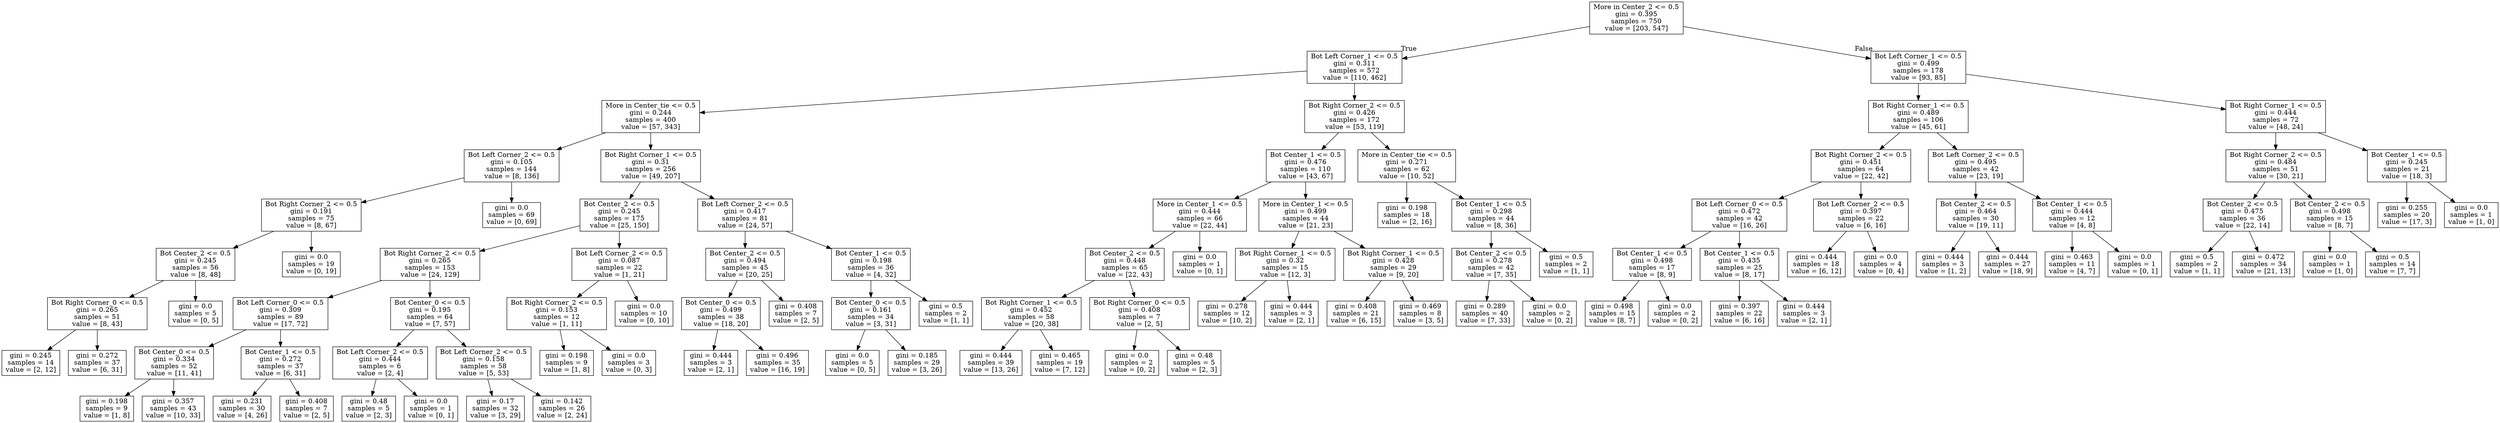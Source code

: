 digraph Tree {
node [shape=box] ;
0 [label="More in Center_2 <= 0.5\ngini = 0.395\nsamples = 750\nvalue = [203, 547]"] ;
1 [label="Bot Left Corner_1 <= 0.5\ngini = 0.311\nsamples = 572\nvalue = [110, 462]"] ;
0 -> 1 [labeldistance=2.5, labelangle=45, headlabel="True"] ;
2 [label="More in Center_tie <= 0.5\ngini = 0.244\nsamples = 400\nvalue = [57, 343]"] ;
1 -> 2 ;
3 [label="Bot Left Corner_2 <= 0.5\ngini = 0.105\nsamples = 144\nvalue = [8, 136]"] ;
2 -> 3 ;
4 [label="Bot Right Corner_2 <= 0.5\ngini = 0.191\nsamples = 75\nvalue = [8, 67]"] ;
3 -> 4 ;
5 [label="Bot Center_2 <= 0.5\ngini = 0.245\nsamples = 56\nvalue = [8, 48]"] ;
4 -> 5 ;
6 [label="Bot Right Corner_0 <= 0.5\ngini = 0.265\nsamples = 51\nvalue = [8, 43]"] ;
5 -> 6 ;
7 [label="gini = 0.245\nsamples = 14\nvalue = [2, 12]"] ;
6 -> 7 ;
8 [label="gini = 0.272\nsamples = 37\nvalue = [6, 31]"] ;
6 -> 8 ;
9 [label="gini = 0.0\nsamples = 5\nvalue = [0, 5]"] ;
5 -> 9 ;
10 [label="gini = 0.0\nsamples = 19\nvalue = [0, 19]"] ;
4 -> 10 ;
11 [label="gini = 0.0\nsamples = 69\nvalue = [0, 69]"] ;
3 -> 11 ;
12 [label="Bot Right Corner_1 <= 0.5\ngini = 0.31\nsamples = 256\nvalue = [49, 207]"] ;
2 -> 12 ;
13 [label="Bot Center_2 <= 0.5\ngini = 0.245\nsamples = 175\nvalue = [25, 150]"] ;
12 -> 13 ;
14 [label="Bot Right Corner_2 <= 0.5\ngini = 0.265\nsamples = 153\nvalue = [24, 129]"] ;
13 -> 14 ;
15 [label="Bot Left Corner_0 <= 0.5\ngini = 0.309\nsamples = 89\nvalue = [17, 72]"] ;
14 -> 15 ;
16 [label="Bot Center_0 <= 0.5\ngini = 0.334\nsamples = 52\nvalue = [11, 41]"] ;
15 -> 16 ;
17 [label="gini = 0.198\nsamples = 9\nvalue = [1, 8]"] ;
16 -> 17 ;
18 [label="gini = 0.357\nsamples = 43\nvalue = [10, 33]"] ;
16 -> 18 ;
19 [label="Bot Center_1 <= 0.5\ngini = 0.272\nsamples = 37\nvalue = [6, 31]"] ;
15 -> 19 ;
20 [label="gini = 0.231\nsamples = 30\nvalue = [4, 26]"] ;
19 -> 20 ;
21 [label="gini = 0.408\nsamples = 7\nvalue = [2, 5]"] ;
19 -> 21 ;
22 [label="Bot Center_0 <= 0.5\ngini = 0.195\nsamples = 64\nvalue = [7, 57]"] ;
14 -> 22 ;
23 [label="Bot Left Corner_2 <= 0.5\ngini = 0.444\nsamples = 6\nvalue = [2, 4]"] ;
22 -> 23 ;
24 [label="gini = 0.48\nsamples = 5\nvalue = [2, 3]"] ;
23 -> 24 ;
25 [label="gini = 0.0\nsamples = 1\nvalue = [0, 1]"] ;
23 -> 25 ;
26 [label="Bot Left Corner_2 <= 0.5\ngini = 0.158\nsamples = 58\nvalue = [5, 53]"] ;
22 -> 26 ;
27 [label="gini = 0.17\nsamples = 32\nvalue = [3, 29]"] ;
26 -> 27 ;
28 [label="gini = 0.142\nsamples = 26\nvalue = [2, 24]"] ;
26 -> 28 ;
29 [label="Bot Left Corner_2 <= 0.5\ngini = 0.087\nsamples = 22\nvalue = [1, 21]"] ;
13 -> 29 ;
30 [label="Bot Right Corner_2 <= 0.5\ngini = 0.153\nsamples = 12\nvalue = [1, 11]"] ;
29 -> 30 ;
31 [label="gini = 0.198\nsamples = 9\nvalue = [1, 8]"] ;
30 -> 31 ;
32 [label="gini = 0.0\nsamples = 3\nvalue = [0, 3]"] ;
30 -> 32 ;
33 [label="gini = 0.0\nsamples = 10\nvalue = [0, 10]"] ;
29 -> 33 ;
34 [label="Bot Left Corner_2 <= 0.5\ngini = 0.417\nsamples = 81\nvalue = [24, 57]"] ;
12 -> 34 ;
35 [label="Bot Center_2 <= 0.5\ngini = 0.494\nsamples = 45\nvalue = [20, 25]"] ;
34 -> 35 ;
36 [label="Bot Center_0 <= 0.5\ngini = 0.499\nsamples = 38\nvalue = [18, 20]"] ;
35 -> 36 ;
37 [label="gini = 0.444\nsamples = 3\nvalue = [2, 1]"] ;
36 -> 37 ;
38 [label="gini = 0.496\nsamples = 35\nvalue = [16, 19]"] ;
36 -> 38 ;
39 [label="gini = 0.408\nsamples = 7\nvalue = [2, 5]"] ;
35 -> 39 ;
40 [label="Bot Center_1 <= 0.5\ngini = 0.198\nsamples = 36\nvalue = [4, 32]"] ;
34 -> 40 ;
41 [label="Bot Center_0 <= 0.5\ngini = 0.161\nsamples = 34\nvalue = [3, 31]"] ;
40 -> 41 ;
42 [label="gini = 0.0\nsamples = 5\nvalue = [0, 5]"] ;
41 -> 42 ;
43 [label="gini = 0.185\nsamples = 29\nvalue = [3, 26]"] ;
41 -> 43 ;
44 [label="gini = 0.5\nsamples = 2\nvalue = [1, 1]"] ;
40 -> 44 ;
45 [label="Bot Right Corner_2 <= 0.5\ngini = 0.426\nsamples = 172\nvalue = [53, 119]"] ;
1 -> 45 ;
46 [label="Bot Center_1 <= 0.5\ngini = 0.476\nsamples = 110\nvalue = [43, 67]"] ;
45 -> 46 ;
47 [label="More in Center_1 <= 0.5\ngini = 0.444\nsamples = 66\nvalue = [22, 44]"] ;
46 -> 47 ;
48 [label="Bot Center_2 <= 0.5\ngini = 0.448\nsamples = 65\nvalue = [22, 43]"] ;
47 -> 48 ;
49 [label="Bot Right Corner_1 <= 0.5\ngini = 0.452\nsamples = 58\nvalue = [20, 38]"] ;
48 -> 49 ;
50 [label="gini = 0.444\nsamples = 39\nvalue = [13, 26]"] ;
49 -> 50 ;
51 [label="gini = 0.465\nsamples = 19\nvalue = [7, 12]"] ;
49 -> 51 ;
52 [label="Bot Right Corner_0 <= 0.5\ngini = 0.408\nsamples = 7\nvalue = [2, 5]"] ;
48 -> 52 ;
53 [label="gini = 0.0\nsamples = 2\nvalue = [0, 2]"] ;
52 -> 53 ;
54 [label="gini = 0.48\nsamples = 5\nvalue = [2, 3]"] ;
52 -> 54 ;
55 [label="gini = 0.0\nsamples = 1\nvalue = [0, 1]"] ;
47 -> 55 ;
56 [label="More in Center_1 <= 0.5\ngini = 0.499\nsamples = 44\nvalue = [21, 23]"] ;
46 -> 56 ;
57 [label="Bot Right Corner_1 <= 0.5\ngini = 0.32\nsamples = 15\nvalue = [12, 3]"] ;
56 -> 57 ;
58 [label="gini = 0.278\nsamples = 12\nvalue = [10, 2]"] ;
57 -> 58 ;
59 [label="gini = 0.444\nsamples = 3\nvalue = [2, 1]"] ;
57 -> 59 ;
60 [label="Bot Right Corner_1 <= 0.5\ngini = 0.428\nsamples = 29\nvalue = [9, 20]"] ;
56 -> 60 ;
61 [label="gini = 0.408\nsamples = 21\nvalue = [6, 15]"] ;
60 -> 61 ;
62 [label="gini = 0.469\nsamples = 8\nvalue = [3, 5]"] ;
60 -> 62 ;
63 [label="More in Center_tie <= 0.5\ngini = 0.271\nsamples = 62\nvalue = [10, 52]"] ;
45 -> 63 ;
64 [label="gini = 0.198\nsamples = 18\nvalue = [2, 16]"] ;
63 -> 64 ;
65 [label="Bot Center_1 <= 0.5\ngini = 0.298\nsamples = 44\nvalue = [8, 36]"] ;
63 -> 65 ;
66 [label="Bot Center_2 <= 0.5\ngini = 0.278\nsamples = 42\nvalue = [7, 35]"] ;
65 -> 66 ;
67 [label="gini = 0.289\nsamples = 40\nvalue = [7, 33]"] ;
66 -> 67 ;
68 [label="gini = 0.0\nsamples = 2\nvalue = [0, 2]"] ;
66 -> 68 ;
69 [label="gini = 0.5\nsamples = 2\nvalue = [1, 1]"] ;
65 -> 69 ;
70 [label="Bot Left Corner_1 <= 0.5\ngini = 0.499\nsamples = 178\nvalue = [93, 85]"] ;
0 -> 70 [labeldistance=2.5, labelangle=-45, headlabel="False"] ;
71 [label="Bot Right Corner_1 <= 0.5\ngini = 0.489\nsamples = 106\nvalue = [45, 61]"] ;
70 -> 71 ;
72 [label="Bot Right Corner_2 <= 0.5\ngini = 0.451\nsamples = 64\nvalue = [22, 42]"] ;
71 -> 72 ;
73 [label="Bot Left Corner_0 <= 0.5\ngini = 0.472\nsamples = 42\nvalue = [16, 26]"] ;
72 -> 73 ;
74 [label="Bot Center_1 <= 0.5\ngini = 0.498\nsamples = 17\nvalue = [8, 9]"] ;
73 -> 74 ;
75 [label="gini = 0.498\nsamples = 15\nvalue = [8, 7]"] ;
74 -> 75 ;
76 [label="gini = 0.0\nsamples = 2\nvalue = [0, 2]"] ;
74 -> 76 ;
77 [label="Bot Center_1 <= 0.5\ngini = 0.435\nsamples = 25\nvalue = [8, 17]"] ;
73 -> 77 ;
78 [label="gini = 0.397\nsamples = 22\nvalue = [6, 16]"] ;
77 -> 78 ;
79 [label="gini = 0.444\nsamples = 3\nvalue = [2, 1]"] ;
77 -> 79 ;
80 [label="Bot Left Corner_2 <= 0.5\ngini = 0.397\nsamples = 22\nvalue = [6, 16]"] ;
72 -> 80 ;
81 [label="gini = 0.444\nsamples = 18\nvalue = [6, 12]"] ;
80 -> 81 ;
82 [label="gini = 0.0\nsamples = 4\nvalue = [0, 4]"] ;
80 -> 82 ;
83 [label="Bot Left Corner_2 <= 0.5\ngini = 0.495\nsamples = 42\nvalue = [23, 19]"] ;
71 -> 83 ;
84 [label="Bot Center_2 <= 0.5\ngini = 0.464\nsamples = 30\nvalue = [19, 11]"] ;
83 -> 84 ;
85 [label="gini = 0.444\nsamples = 3\nvalue = [1, 2]"] ;
84 -> 85 ;
86 [label="gini = 0.444\nsamples = 27\nvalue = [18, 9]"] ;
84 -> 86 ;
87 [label="Bot Center_1 <= 0.5\ngini = 0.444\nsamples = 12\nvalue = [4, 8]"] ;
83 -> 87 ;
88 [label="gini = 0.463\nsamples = 11\nvalue = [4, 7]"] ;
87 -> 88 ;
89 [label="gini = 0.0\nsamples = 1\nvalue = [0, 1]"] ;
87 -> 89 ;
90 [label="Bot Right Corner_1 <= 0.5\ngini = 0.444\nsamples = 72\nvalue = [48, 24]"] ;
70 -> 90 ;
91 [label="Bot Right Corner_2 <= 0.5\ngini = 0.484\nsamples = 51\nvalue = [30, 21]"] ;
90 -> 91 ;
92 [label="Bot Center_2 <= 0.5\ngini = 0.475\nsamples = 36\nvalue = [22, 14]"] ;
91 -> 92 ;
93 [label="gini = 0.5\nsamples = 2\nvalue = [1, 1]"] ;
92 -> 93 ;
94 [label="gini = 0.472\nsamples = 34\nvalue = [21, 13]"] ;
92 -> 94 ;
95 [label="Bot Center_2 <= 0.5\ngini = 0.498\nsamples = 15\nvalue = [8, 7]"] ;
91 -> 95 ;
96 [label="gini = 0.0\nsamples = 1\nvalue = [1, 0]"] ;
95 -> 96 ;
97 [label="gini = 0.5\nsamples = 14\nvalue = [7, 7]"] ;
95 -> 97 ;
98 [label="Bot Center_1 <= 0.5\ngini = 0.245\nsamples = 21\nvalue = [18, 3]"] ;
90 -> 98 ;
99 [label="gini = 0.255\nsamples = 20\nvalue = [17, 3]"] ;
98 -> 99 ;
100 [label="gini = 0.0\nsamples = 1\nvalue = [1, 0]"] ;
98 -> 100 ;
}